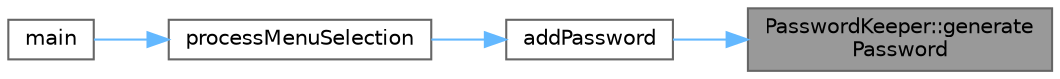 digraph "PasswordKeeper::generatePassword"
{
 // LATEX_PDF_SIZE
  bgcolor="transparent";
  edge [fontname=Helvetica,fontsize=10,labelfontname=Helvetica,labelfontsize=10];
  node [fontname=Helvetica,fontsize=10,shape=box,height=0.2,width=0.4];
  rankdir="RL";
  Node1 [id="Node000001",label="PasswordKeeper::generate\lPassword",height=0.2,width=0.4,color="gray40", fillcolor="grey60", style="filled", fontcolor="black",tooltip="Generates a random password."];
  Node1 -> Node2 [id="edge1_Node000001_Node000002",dir="back",color="steelblue1",style="solid",tooltip=" "];
  Node2 [id="Node000002",label="addPassword",height=0.2,width=0.4,color="grey40", fillcolor="white", style="filled",URL="$main_8cpp.html#a22708052cffbdaa10d3030fca87e1c41",tooltip="Adds a password to the data storage."];
  Node2 -> Node3 [id="edge2_Node000002_Node000003",dir="back",color="steelblue1",style="solid",tooltip=" "];
  Node3 [id="Node000003",label="processMenuSelection",height=0.2,width=0.4,color="grey40", fillcolor="white", style="filled",URL="$main_8cpp.html#a994a689b49855903c148b549294c6df7",tooltip="Calls functions from options in the menu."];
  Node3 -> Node4 [id="edge3_Node000003_Node000004",dir="back",color="steelblue1",style="solid",tooltip=" "];
  Node4 [id="Node000004",label="main",height=0.2,width=0.4,color="grey40", fillcolor="white", style="filled",URL="$main_8cpp.html#ae66f6b31b5ad750f1fe042a706a4e3d4",tooltip="The main function of the password management system."];
}
